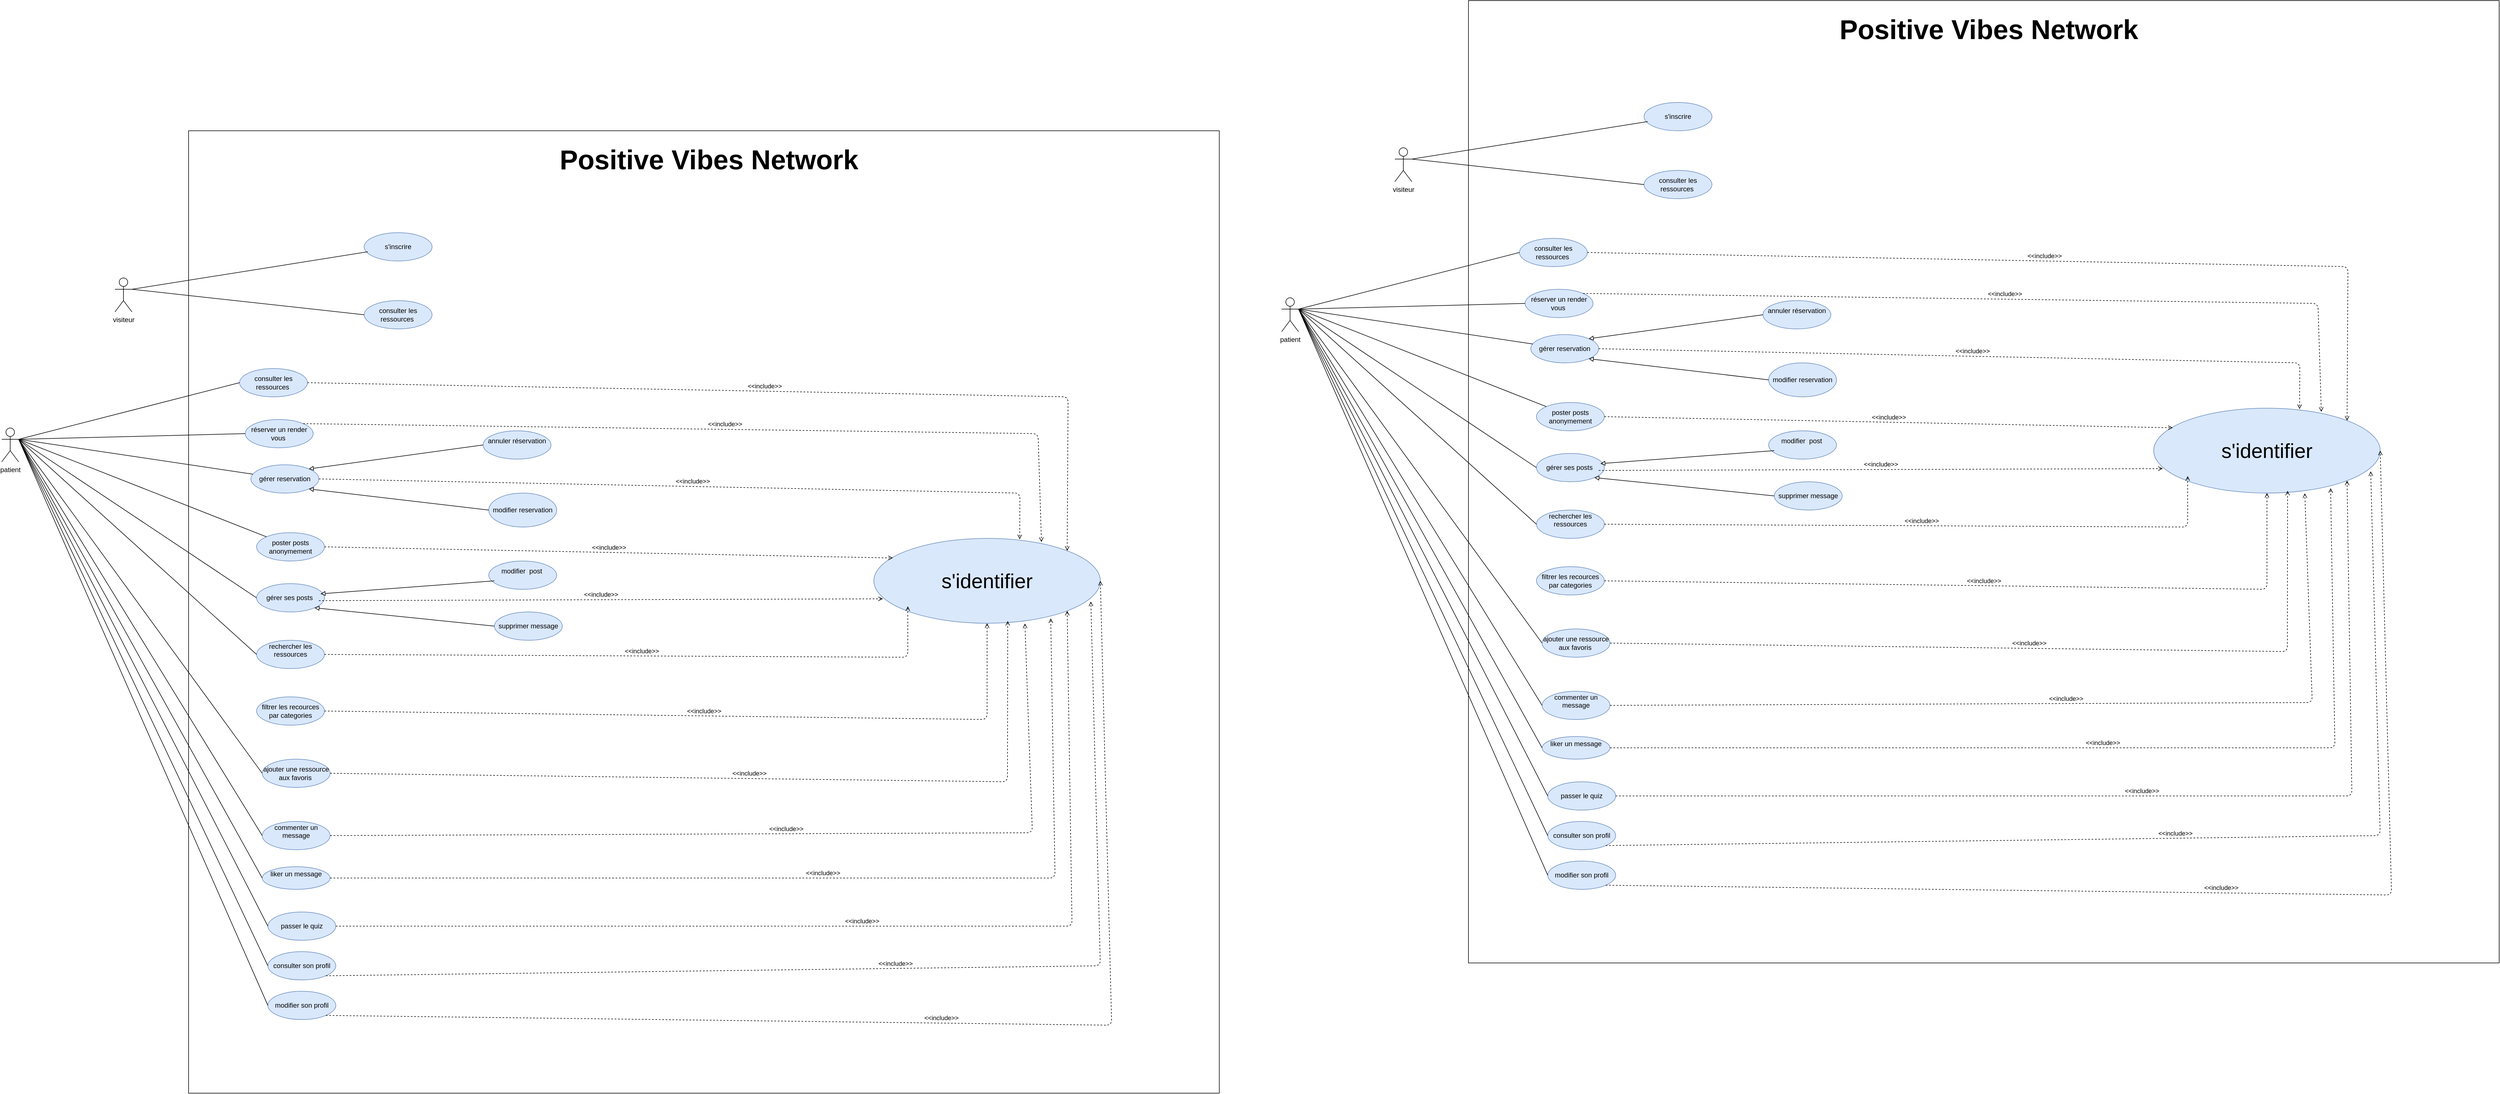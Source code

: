 <mxfile>
    <diagram id="8-FT5tK4hPHFzfYyENBN" name="Page-1">
        <mxGraphModel dx="5857" dy="3647" grid="1" gridSize="10" guides="1" tooltips="1" connect="1" arrows="1" fold="1" page="1" pageScale="1" pageWidth="850" pageHeight="1100" math="0" shadow="0">
            <root>
                <mxCell id="0"/>
                <mxCell id="1" parent="0"/>
                <mxCell id="2" value="" style="rounded=0;whiteSpace=wrap;html=1;" vertex="1" parent="1">
                    <mxGeometry x="200" y="80" width="1820" height="1700" as="geometry"/>
                </mxCell>
                <mxCell id="3" value="&lt;h1 style=&quot;scrollbar-color: light-dark(#e2e2e2, #4b4b4b)&lt;br/&gt;&#x9;&#x9;&#x9;&#x9;&#x9;light-dark(#fbfbfb, var(--dark-panel-color)); box-sizing: border-box; border: 0px solid; --tw-border-spacing-x: 0; --tw-border-spacing-y: 0; --tw-translate-x: 0; --tw-translate-y: 0; --tw-rotate: 0; --tw-skew-x: 0; --tw-skew-y: 0; --tw-scale-x: 1; --tw-scale-y: 1; --tw-pan-x: ; --tw-pan-y: ; --tw-pinch-zoom: ; --tw-scroll-snap-strictness: proximity; --tw-gradient-from-position: ; --tw-gradient-via-position: ; --tw-gradient-to-position: ; --tw-ordinal: ; --tw-slashed-zero: ; --tw-numeric-figure: ; --tw-numeric-spacing: ; --tw-numeric-fraction: ; --tw-ring-inset: ; --tw-ring-offset-width: 0px; --tw-ring-offset-color: light-dark(#fff, #000000); --tw-ring-color: light-dark(rgba(59,130,246,.5), #4c89ec); --tw-ring-offset-shadow: 0 0 #0000; --tw-ring-shadow: 0 0 #0000; --tw-shadow: 0 0 #0000; --tw-shadow-colored: 0 0 #0000; --tw-blur: ; --tw-brightness: ; --tw-contrast: ; --tw-grayscale: ; --tw-hue-rotate: ; --tw-invert: ; --tw-saturate: ; --tw-sepia: ; --tw-drop-shadow: ; --tw-backdrop-blur: ; --tw-backdrop-brightness: ; --tw-backdrop-contrast: ; --tw-backdrop-grayscale: ; --tw-backdrop-hue-rotate: ; --tw-backdrop-invert: ; --tw-backdrop-opacity: ; --tw-backdrop-saturate: ; --tw-backdrop-sepia: ; --tw-contain-size: ; --tw-contain-layout: ; --tw-contain-paint: ; --tw-contain-style: ; margin: 0px; font-family: &amp;quot;Nunito Sans&amp;quot;, sans-serif; line-height: 2rem; text-align: start; background-color: rgb(255, 255, 255);&quot; class=&quot;sc-6a4c5dd9-0 dXTcni&quot;&gt;&lt;font style=&quot;scrollbar-color: light-dark(#e2e2e2, #4b4b4b)&lt;br/&gt;&#x9;&#x9;&#x9;&#x9;&#x9;light-dark(#fbfbfb, var(--dark-panel-color)); font-size: 48px;&quot;&gt;Positive Vibes Network&lt;/font&gt;&lt;/h1&gt;" style="text;html=1;align=center;verticalAlign=middle;whiteSpace=wrap;rounded=0;" vertex="1" parent="1">
                    <mxGeometry x="800" y="120" width="637.5" height="30" as="geometry"/>
                </mxCell>
                <mxCell id="4" value="s&#39;inscrire" style="ellipse;whiteSpace=wrap;html=1;fillColor=#dae8fc;strokeColor=#6c8ebf;" vertex="1" parent="1">
                    <mxGeometry x="510" y="260" width="120" height="50" as="geometry"/>
                </mxCell>
                <mxCell id="5" value="visiteur&lt;div&gt;&lt;br&gt;&lt;/div&gt;" style="shape=umlActor;verticalLabelPosition=bottom;verticalAlign=top;html=1;" vertex="1" parent="1">
                    <mxGeometry x="70" y="340" width="30" height="60" as="geometry"/>
                </mxCell>
                <mxCell id="6" value="consulter les ressources&amp;nbsp;" style="ellipse;whiteSpace=wrap;html=1;fillColor=#dae8fc;strokeColor=#6c8ebf;" vertex="1" parent="1">
                    <mxGeometry x="510" y="380" width="120" height="50" as="geometry"/>
                </mxCell>
                <mxCell id="7" value="" style="endArrow=none;html=1;exitX=1;exitY=0.333;exitDx=0;exitDy=0;exitPerimeter=0;entryX=0.054;entryY=0.675;entryDx=0;entryDy=0;entryPerimeter=0;" edge="1" parent="1" source="5" target="4">
                    <mxGeometry width="50" height="50" relative="1" as="geometry">
                        <mxPoint x="760" y="600" as="sourcePoint"/>
                        <mxPoint x="810" y="550" as="targetPoint"/>
                    </mxGeometry>
                </mxCell>
                <mxCell id="8" value="" style="endArrow=none;html=1;entryX=0;entryY=0.5;entryDx=0;entryDy=0;" edge="1" parent="1" target="6">
                    <mxGeometry width="50" height="50" relative="1" as="geometry">
                        <mxPoint x="100" y="360" as="sourcePoint"/>
                        <mxPoint x="730" y="420" as="targetPoint"/>
                    </mxGeometry>
                </mxCell>
                <mxCell id="9" value="&lt;div&gt;patient&lt;/div&gt;" style="shape=umlActor;verticalLabelPosition=bottom;verticalAlign=top;html=1;outlineConnect=0;" vertex="1" parent="1">
                    <mxGeometry x="-130" y="605" width="30" height="60" as="geometry"/>
                </mxCell>
                <mxCell id="10" value="passer le quiz" style="ellipse;whiteSpace=wrap;html=1;fillColor=#dae8fc;strokeColor=#6c8ebf;" vertex="1" parent="1">
                    <mxGeometry x="340" y="1460" width="120" height="50" as="geometry"/>
                </mxCell>
                <mxCell id="11" value="consulter les ressources&amp;nbsp;" style="ellipse;whiteSpace=wrap;html=1;fillColor=#dae8fc;strokeColor=#6c8ebf;" vertex="1" parent="1">
                    <mxGeometry x="290" y="500" width="120" height="50" as="geometry"/>
                </mxCell>
                <mxCell id="12" value="commenter un message&lt;div&gt;&lt;br&gt;&lt;/div&gt;" style="ellipse;whiteSpace=wrap;html=1;fillColor=#dae8fc;strokeColor=#6c8ebf;" vertex="1" parent="1">
                    <mxGeometry x="330" y="1300" width="120" height="50" as="geometry"/>
                </mxCell>
                <mxCell id="13" value="liker un message&lt;div&gt;&lt;br&gt;&lt;/div&gt;" style="ellipse;whiteSpace=wrap;html=1;fillColor=#dae8fc;strokeColor=#6c8ebf;" vertex="1" parent="1">
                    <mxGeometry x="330" y="1380" width="120" height="40" as="geometry"/>
                </mxCell>
                <mxCell id="14" value="gérer reservation" style="ellipse;whiteSpace=wrap;html=1;fillColor=#dae8fc;strokeColor=#6c8ebf;" vertex="1" parent="1">
                    <mxGeometry x="310" y="670" width="120" height="50" as="geometry"/>
                </mxCell>
                <mxCell id="15" value="réserver un render vous&amp;nbsp;" style="ellipse;whiteSpace=wrap;html=1;fillColor=#dae8fc;strokeColor=#6c8ebf;" vertex="1" parent="1">
                    <mxGeometry x="300" y="590" width="120" height="50" as="geometry"/>
                </mxCell>
                <mxCell id="16" value="annuler réservation&lt;div&gt;&lt;br&gt;&lt;/div&gt;" style="ellipse;whiteSpace=wrap;html=1;fillColor=#dae8fc;strokeColor=#6c8ebf;" vertex="1" parent="1">
                    <mxGeometry x="720" y="610" width="120" height="50" as="geometry"/>
                </mxCell>
                <mxCell id="17" value="modifier reservation" style="ellipse;whiteSpace=wrap;html=1;fillColor=#dae8fc;strokeColor=#6c8ebf;" vertex="1" parent="1">
                    <mxGeometry x="730" y="720" width="120" height="60" as="geometry"/>
                </mxCell>
                <mxCell id="18" value="poster posts anonymement" style="ellipse;whiteSpace=wrap;html=1;fillColor=#dae8fc;strokeColor=#6c8ebf;" vertex="1" parent="1">
                    <mxGeometry x="320" y="790" width="120" height="50" as="geometry"/>
                </mxCell>
                <mxCell id="19" value="rechercher les ressources&lt;div&gt;&lt;span style=&quot;color: rgb(255, 255, 255); font-family: monospace; font-size: 0px; text-align: start; text-wrap: nowrap;&quot;&gt;%3CmxGraphModel%3E%3Croot%3E%3CmxCell%20id%3D%220%22%2F%3E%3CmxCell%20id%3D%221%22%20parent%3D%220%22%2F%3E%3CmxCell%20id%3D%222%22%20value%3D%22consuler%20les%20ressources%20%C3%A9ducatives%22%20style%3D%22ellipse%3BwhiteSpace%3Dwrap%3Bhtml%3D1%3BfillColor%3D%23dae8fc%3BstrokeColor%3D%236c8ebf%3B%22%20vertex%3D%221%22%20parent%3D%221%22%3E%3CmxGeometry%20x%3D%22120%22%20y%3D%221290%22%20width%3D%22120%22%20height%3D%2280%22%20as%3D%22geometry%22%2F%3E%3C%2FmxCell%3E%3C%2Froot%3E%3C%2FmxGraphModel%3E&lt;/span&gt;&lt;span style=&quot;color: rgb(255, 255, 255); font-family: monospace; font-size: 0px; text-align: start; text-wrap: nowrap; background-color: transparent;&quot;&gt;%3CmxGraphModel%3E%3Croot%3E%3CmxCell%20id%3D%220%22%2F%3E%3CmxCell%20id%3D%221%22%20parent%3D%220%22%2F%3E%3CmxCell%20id%3D%222%22%20value%3D%22consuler%20les%20ressources%20%C3%A9ducatives%22%20style%3D%22ellipse%3BwhiteSpace%3Dwrap%3Bhtml%3D1%3BfillColor%3D%23dae8fc%3BstrokeColor%3D%236c8ebf%3B%22%20vertex%3D%221%22%20parent%3D%221%22%3E%3CmxGeometry%20x%3D%22120%22%20y%3D%221290%22%20width%3D%22120%22%20height%3D%2280%22%20as%3D%22geometry%22%2F%3E%3C%2FmxCell%3E%3C%2Froot%3E%3C%2FmxGraphModel%3E&lt;/span&gt;&lt;br&gt;&lt;/div&gt;" style="ellipse;whiteSpace=wrap;html=1;fillColor=#dae8fc;strokeColor=#6c8ebf;" vertex="1" parent="1">
                    <mxGeometry x="320" y="980" width="120" height="50" as="geometry"/>
                </mxCell>
                <mxCell id="20" value="&lt;div&gt;ajouter une ressource aux favoris&amp;nbsp;&lt;/div&gt;" style="ellipse;whiteSpace=wrap;html=1;fillColor=#dae8fc;strokeColor=#6c8ebf;" vertex="1" parent="1">
                    <mxGeometry x="330" y="1190" width="120" height="50" as="geometry"/>
                </mxCell>
                <mxCell id="21" value="" style="endArrow=none;html=1;exitX=1;exitY=0.333;exitDx=0;exitDy=0;exitPerimeter=0;entryX=0;entryY=0.5;entryDx=0;entryDy=0;" edge="1" parent="1" source="9">
                    <mxGeometry width="50" height="50" relative="1" as="geometry">
                        <mxPoint x="160" y="780" as="sourcePoint"/>
                        <mxPoint x="300" y="615" as="targetPoint"/>
                    </mxGeometry>
                </mxCell>
                <mxCell id="22" value="" style="endArrow=none;html=1;exitX=1;exitY=0.333;exitDx=0;exitDy=0;exitPerimeter=0;" edge="1" parent="1" source="9" target="14">
                    <mxGeometry width="50" height="50" relative="1" as="geometry">
                        <mxPoint x="-100" y="630" as="sourcePoint"/>
                        <mxPoint x="190" y="710" as="targetPoint"/>
                    </mxGeometry>
                </mxCell>
                <mxCell id="23" value="" style="endArrow=none;html=1;entryX=0;entryY=0;entryDx=0;entryDy=0;exitX=1;exitY=0.333;exitDx=0;exitDy=0;exitPerimeter=0;" edge="1" parent="1" source="9" target="18">
                    <mxGeometry width="50" height="50" relative="1" as="geometry">
                        <mxPoint x="-90" y="630" as="sourcePoint"/>
                        <mxPoint x="190" y="810" as="targetPoint"/>
                    </mxGeometry>
                </mxCell>
                <mxCell id="24" value="" style="endArrow=none;html=1;entryX=0;entryY=0.5;entryDx=0;entryDy=0;exitX=1;exitY=0.333;exitDx=0;exitDy=0;exitPerimeter=0;" edge="1" parent="1" source="9" target="19">
                    <mxGeometry width="50" height="50" relative="1" as="geometry">
                        <mxPoint x="-90" y="630" as="sourcePoint"/>
                        <mxPoint x="160" y="920" as="targetPoint"/>
                    </mxGeometry>
                </mxCell>
                <mxCell id="25" value="" style="endArrow=none;html=1;entryX=0;entryY=0.5;entryDx=0;entryDy=0;exitX=1;exitY=0.333;exitDx=0;exitDy=0;exitPerimeter=0;" edge="1" parent="1" source="9" target="20">
                    <mxGeometry width="50" height="50" relative="1" as="geometry">
                        <mxPoint x="-90" y="630" as="sourcePoint"/>
                        <mxPoint x="150" y="1180" as="targetPoint"/>
                    </mxGeometry>
                </mxCell>
                <mxCell id="26" value="" style="endArrow=none;html=1;entryX=0;entryY=0.5;entryDx=0;entryDy=0;exitX=1;exitY=0.333;exitDx=0;exitDy=0;exitPerimeter=0;" edge="1" parent="1" source="9" target="11">
                    <mxGeometry width="50" height="50" relative="1" as="geometry">
                        <mxPoint x="40" y="630" as="sourcePoint"/>
                        <mxPoint x="80" y="880" as="targetPoint"/>
                    </mxGeometry>
                </mxCell>
                <mxCell id="27" value="" style="endArrow=none;html=1;entryX=0;entryY=0.5;entryDx=0;entryDy=0;exitX=1;exitY=0.333;exitDx=0;exitDy=0;exitPerimeter=0;" edge="1" parent="1" source="9" target="12">
                    <mxGeometry width="50" height="50" relative="1" as="geometry">
                        <mxPoint x="-90" y="620" as="sourcePoint"/>
                        <mxPoint x="710" y="1080" as="targetPoint"/>
                    </mxGeometry>
                </mxCell>
                <mxCell id="28" value="" style="endArrow=none;html=1;entryX=0;entryY=0.5;entryDx=0;entryDy=0;exitX=1;exitY=0.333;exitDx=0;exitDy=0;exitPerimeter=0;" edge="1" parent="1" source="9" target="13">
                    <mxGeometry width="50" height="50" relative="1" as="geometry">
                        <mxPoint x="-90" y="620" as="sourcePoint"/>
                        <mxPoint x="710" y="1400" as="targetPoint"/>
                    </mxGeometry>
                </mxCell>
                <mxCell id="29" value="" style="endArrow=none;html=1;entryX=0;entryY=0.5;entryDx=0;entryDy=0;exitX=1;exitY=0;exitDx=0;exitDy=0;startArrow=block;startFill=0;" edge="1" parent="1" source="14" target="16">
                    <mxGeometry width="50" height="50" relative="1" as="geometry">
                        <mxPoint x="520" y="760" as="sourcePoint"/>
                        <mxPoint x="570" y="710" as="targetPoint"/>
                    </mxGeometry>
                </mxCell>
                <mxCell id="30" value="" style="endArrow=none;html=1;entryX=0;entryY=0.5;entryDx=0;entryDy=0;exitX=1;exitY=1;exitDx=0;exitDy=0;startArrow=block;startFill=0;" edge="1" parent="1" source="14" target="17">
                    <mxGeometry width="50" height="50" relative="1" as="geometry">
                        <mxPoint x="520" y="760" as="sourcePoint"/>
                        <mxPoint x="570" y="710" as="targetPoint"/>
                    </mxGeometry>
                </mxCell>
                <mxCell id="31" value="&lt;div&gt;filtrer les recources par categories&lt;/div&gt;" style="ellipse;whiteSpace=wrap;html=1;fillColor=#dae8fc;strokeColor=#6c8ebf;" vertex="1" parent="1">
                    <mxGeometry x="320" y="1080" width="120" height="50" as="geometry"/>
                </mxCell>
                <mxCell id="32" value="" style="endArrow=none;html=1;entryX=0;entryY=0.5;entryDx=0;entryDy=0;exitX=1;exitY=0.333;exitDx=0;exitDy=0;exitPerimeter=0;" edge="1" parent="1" source="9" target="10">
                    <mxGeometry width="50" height="50" relative="1" as="geometry">
                        <mxPoint x="-90" y="630" as="sourcePoint"/>
                        <mxPoint x="340" y="1410" as="targetPoint"/>
                    </mxGeometry>
                </mxCell>
                <mxCell id="33" value="gérer ses posts&amp;nbsp;" style="ellipse;whiteSpace=wrap;html=1;fillColor=#dae8fc;strokeColor=#6c8ebf;" vertex="1" parent="1">
                    <mxGeometry x="320" y="880" width="120" height="50" as="geometry"/>
                </mxCell>
                <mxCell id="34" value="" style="endArrow=none;html=1;entryX=0;entryY=0.5;entryDx=0;entryDy=0;exitX=1;exitY=0.333;exitDx=0;exitDy=0;exitPerimeter=0;" edge="1" parent="1" source="9" target="33">
                    <mxGeometry width="50" height="50" relative="1" as="geometry">
                        <mxPoint x="-100" y="620" as="sourcePoint"/>
                        <mxPoint x="580" y="880" as="targetPoint"/>
                    </mxGeometry>
                </mxCell>
                <mxCell id="35" value="modifier&amp;nbsp; post&amp;nbsp;&lt;br&gt;&lt;div&gt;&lt;br&gt;&lt;/div&gt;" style="ellipse;whiteSpace=wrap;html=1;fillColor=#dae8fc;strokeColor=#6c8ebf;" vertex="1" parent="1">
                    <mxGeometry x="730" y="840" width="120" height="50" as="geometry"/>
                </mxCell>
                <mxCell id="36" value="&lt;div&gt;supprimer message&lt;/div&gt;" style="ellipse;whiteSpace=wrap;html=1;fillColor=#dae8fc;strokeColor=#6c8ebf;" vertex="1" parent="1">
                    <mxGeometry x="740" y="930" width="120" height="50" as="geometry"/>
                </mxCell>
                <mxCell id="37" value="" style="endArrow=none;html=1;entryX=0;entryY=0.5;entryDx=0;entryDy=0;exitX=1;exitY=1;exitDx=0;exitDy=0;startArrow=block;startFill=0;" edge="1" parent="1" source="33" target="36">
                    <mxGeometry width="50" height="50" relative="1" as="geometry">
                        <mxPoint x="433" y="698" as="sourcePoint"/>
                        <mxPoint x="740" y="655" as="targetPoint"/>
                    </mxGeometry>
                </mxCell>
                <mxCell id="38" value="consulter son profil" style="ellipse;whiteSpace=wrap;html=1;fillColor=#dae8fc;strokeColor=#6c8ebf;" vertex="1" parent="1">
                    <mxGeometry x="340" y="1530" width="120" height="50" as="geometry"/>
                </mxCell>
                <mxCell id="39" value="modifier son profil" style="ellipse;whiteSpace=wrap;html=1;fillColor=#dae8fc;strokeColor=#6c8ebf;" vertex="1" parent="1">
                    <mxGeometry x="340" y="1600" width="120" height="50" as="geometry"/>
                </mxCell>
                <mxCell id="40" value="" style="endArrow=none;html=1;entryX=0;entryY=0.5;entryDx=0;entryDy=0;exitX=1;exitY=0.333;exitDx=0;exitDy=0;exitPerimeter=0;" edge="1" parent="1" source="9" target="38">
                    <mxGeometry width="50" height="50" relative="1" as="geometry">
                        <mxPoint x="-100" y="620" as="sourcePoint"/>
                        <mxPoint x="50" y="690" as="targetPoint"/>
                    </mxGeometry>
                </mxCell>
                <mxCell id="41" value="" style="endArrow=none;html=1;entryX=0;entryY=0.5;entryDx=0;entryDy=0;exitX=1;exitY=0.333;exitDx=0;exitDy=0;exitPerimeter=0;" edge="1" parent="1" source="9" target="39">
                    <mxGeometry width="50" height="50" relative="1" as="geometry">
                        <mxPoint x="-90" y="620" as="sourcePoint"/>
                        <mxPoint x="400" y="1520" as="targetPoint"/>
                    </mxGeometry>
                </mxCell>
                <mxCell id="42" value="" style="endArrow=none;html=1;entryX=0;entryY=0.5;entryDx=0;entryDy=0;exitX=1;exitY=0;exitDx=0;exitDy=0;startArrow=block;startFill=0;" edge="1" parent="1">
                    <mxGeometry width="50" height="50" relative="1" as="geometry">
                        <mxPoint x="433" y="898" as="sourcePoint"/>
                        <mxPoint x="740" y="875" as="targetPoint"/>
                    </mxGeometry>
                </mxCell>
                <mxCell id="43" value="&lt;font style=&quot;font-size: 36px;&quot;&gt;s&#39;identifier&lt;/font&gt;" style="ellipse;whiteSpace=wrap;html=1;fillColor=#dae8fc;strokeColor=#6c8ebf;" vertex="1" parent="1">
                    <mxGeometry x="1410" y="800" width="400" height="150" as="geometry"/>
                </mxCell>
                <mxCell id="44" value="&amp;lt;&amp;lt;include&amp;gt;&amp;gt;" style="html=1;verticalAlign=bottom;labelBackgroundColor=none;endArrow=open;endFill=0;dashed=1;exitX=1;exitY=0.5;exitDx=0;exitDy=0;entryX=1;entryY=0;entryDx=0;entryDy=0;" edge="1" parent="1" source="11" target="43">
                    <mxGeometry width="160" relative="1" as="geometry">
                        <mxPoint x="880" y="940" as="sourcePoint"/>
                        <mxPoint x="1040" y="940" as="targetPoint"/>
                        <Array as="points">
                            <mxPoint x="1753" y="550"/>
                        </Array>
                    </mxGeometry>
                </mxCell>
                <mxCell id="45" value="&amp;lt;&amp;lt;include&amp;gt;&amp;gt;" style="html=1;verticalAlign=bottom;labelBackgroundColor=none;endArrow=open;endFill=0;dashed=1;exitX=1;exitY=0;exitDx=0;exitDy=0;entryX=0.74;entryY=0.043;entryDx=0;entryDy=0;entryPerimeter=0;" edge="1" parent="1" source="15" target="43">
                    <mxGeometry width="160" relative="1" as="geometry">
                        <mxPoint x="840" y="870" as="sourcePoint"/>
                        <mxPoint x="1000" y="870" as="targetPoint"/>
                        <Array as="points">
                            <mxPoint x="1700" y="615"/>
                        </Array>
                    </mxGeometry>
                </mxCell>
                <mxCell id="46" value="&amp;lt;&amp;lt;include&amp;gt;&amp;gt;" style="html=1;verticalAlign=bottom;labelBackgroundColor=none;endArrow=open;endFill=0;dashed=1;exitX=1;exitY=0.5;exitDx=0;exitDy=0;entryX=0.644;entryY=0.011;entryDx=0;entryDy=0;entryPerimeter=0;" edge="1" parent="1" source="14" target="43">
                    <mxGeometry width="160" relative="1" as="geometry">
                        <mxPoint x="700" y="800" as="sourcePoint"/>
                        <mxPoint x="860" y="800" as="targetPoint"/>
                        <Array as="points">
                            <mxPoint x="1668" y="720"/>
                        </Array>
                    </mxGeometry>
                </mxCell>
                <mxCell id="47" value="&amp;lt;&amp;lt;include&amp;gt;&amp;gt;" style="html=1;verticalAlign=bottom;labelBackgroundColor=none;endArrow=open;endFill=0;dashed=1;exitX=1;exitY=0.5;exitDx=0;exitDy=0;entryX=0.084;entryY=0.231;entryDx=0;entryDy=0;entryPerimeter=0;" edge="1" parent="1" source="18" target="43">
                    <mxGeometry width="160" relative="1" as="geometry">
                        <mxPoint x="610" y="910" as="sourcePoint"/>
                        <mxPoint x="770" y="910" as="targetPoint"/>
                    </mxGeometry>
                </mxCell>
                <mxCell id="48" value="&amp;lt;&amp;lt;include&amp;gt;&amp;gt;" style="html=1;verticalAlign=bottom;labelBackgroundColor=none;endArrow=open;endFill=0;dashed=1;entryX=0.04;entryY=0.712;entryDx=0;entryDy=0;entryPerimeter=0;" edge="1" parent="1" target="43">
                    <mxGeometry width="160" relative="1" as="geometry">
                        <mxPoint x="430" y="910" as="sourcePoint"/>
                        <mxPoint x="1140" y="890" as="targetPoint"/>
                    </mxGeometry>
                </mxCell>
                <mxCell id="49" value="&amp;lt;&amp;lt;include&amp;gt;&amp;gt;" style="html=1;verticalAlign=bottom;labelBackgroundColor=none;endArrow=open;endFill=0;dashed=1;exitX=1;exitY=0.5;exitDx=0;exitDy=0;" edge="1" parent="1" source="19">
                    <mxGeometry width="160" relative="1" as="geometry">
                        <mxPoint x="540" y="1220" as="sourcePoint"/>
                        <mxPoint x="1470" y="920" as="targetPoint"/>
                        <Array as="points">
                            <mxPoint x="1470" y="1010"/>
                        </Array>
                    </mxGeometry>
                </mxCell>
                <mxCell id="50" value="&amp;lt;&amp;lt;include&amp;gt;&amp;gt;" style="html=1;verticalAlign=bottom;labelBackgroundColor=none;endArrow=open;endFill=0;dashed=1;exitX=1;exitY=0.5;exitDx=0;exitDy=0;entryX=0.5;entryY=1;entryDx=0;entryDy=0;" edge="1" parent="1" source="31" target="43">
                    <mxGeometry width="160" relative="1" as="geometry">
                        <mxPoint x="980" y="1060" as="sourcePoint"/>
                        <mxPoint x="1140" y="1060" as="targetPoint"/>
                        <Array as="points">
                            <mxPoint x="1610" y="1120"/>
                        </Array>
                    </mxGeometry>
                </mxCell>
                <mxCell id="51" value="&amp;lt;&amp;lt;include&amp;gt;&amp;gt;" style="html=1;verticalAlign=bottom;labelBackgroundColor=none;endArrow=open;endFill=0;dashed=1;exitX=1;exitY=0.5;exitDx=0;exitDy=0;entryX=0.591;entryY=0.973;entryDx=0;entryDy=0;entryPerimeter=0;" edge="1" parent="1" source="20" target="43">
                    <mxGeometry width="160" relative="1" as="geometry">
                        <mxPoint x="780" y="1190" as="sourcePoint"/>
                        <mxPoint x="940" y="1190" as="targetPoint"/>
                        <Array as="points">
                            <mxPoint x="1646" y="1230"/>
                        </Array>
                    </mxGeometry>
                </mxCell>
                <mxCell id="52" value="&amp;lt;&amp;lt;include&amp;gt;&amp;gt;" style="html=1;verticalAlign=bottom;labelBackgroundColor=none;endArrow=open;endFill=0;dashed=1;exitX=1;exitY=0.5;exitDx=0;exitDy=0;entryX=0.667;entryY=1.003;entryDx=0;entryDy=0;entryPerimeter=0;" edge="1" parent="1" source="12" target="43">
                    <mxGeometry width="160" relative="1" as="geometry">
                        <mxPoint x="710" y="1180" as="sourcePoint"/>
                        <mxPoint x="1720" y="940" as="targetPoint"/>
                        <Array as="points">
                            <mxPoint x="1690" y="1320"/>
                        </Array>
                    </mxGeometry>
                </mxCell>
                <mxCell id="53" value="&amp;lt;&amp;lt;include&amp;gt;&amp;gt;" style="html=1;verticalAlign=bottom;labelBackgroundColor=none;endArrow=open;endFill=0;dashed=1;exitX=1;exitY=0.5;exitDx=0;exitDy=0;entryX=0.781;entryY=0.942;entryDx=0;entryDy=0;entryPerimeter=0;" edge="1" parent="1" source="13" target="43">
                    <mxGeometry width="160" relative="1" as="geometry">
                        <mxPoint x="1070" y="1370" as="sourcePoint"/>
                        <mxPoint x="1230" y="1370" as="targetPoint"/>
                        <Array as="points">
                            <mxPoint x="1730" y="1400"/>
                        </Array>
                    </mxGeometry>
                </mxCell>
                <mxCell id="54" value="&amp;lt;&amp;lt;include&amp;gt;&amp;gt;" style="html=1;verticalAlign=bottom;labelBackgroundColor=none;endArrow=open;endFill=0;dashed=1;exitX=1;exitY=0.5;exitDx=0;exitDy=0;entryX=1;entryY=1;entryDx=0;entryDy=0;" edge="1" parent="1" source="10" target="43">
                    <mxGeometry width="160" relative="1" as="geometry">
                        <mxPoint x="1070" y="1370" as="sourcePoint"/>
                        <mxPoint x="1230" y="1370" as="targetPoint"/>
                        <Array as="points">
                            <mxPoint x="1760" y="1485"/>
                        </Array>
                    </mxGeometry>
                </mxCell>
                <mxCell id="55" value="&amp;lt;&amp;lt;include&amp;gt;&amp;gt;" style="html=1;verticalAlign=bottom;labelBackgroundColor=none;endArrow=open;endFill=0;dashed=1;exitX=1;exitY=1;exitDx=0;exitDy=0;entryX=0.958;entryY=0.744;entryDx=0;entryDy=0;entryPerimeter=0;" edge="1" parent="1" source="38" target="43">
                    <mxGeometry width="160" relative="1" as="geometry">
                        <mxPoint x="1070" y="1370" as="sourcePoint"/>
                        <mxPoint x="1230" y="1370" as="targetPoint"/>
                        <Array as="points">
                            <mxPoint x="1810" y="1555"/>
                        </Array>
                    </mxGeometry>
                </mxCell>
                <mxCell id="56" value="&amp;lt;&amp;lt;include&amp;gt;&amp;gt;" style="html=1;verticalAlign=bottom;labelBackgroundColor=none;endArrow=open;endFill=0;dashed=1;exitX=1;exitY=1;exitDx=0;exitDy=0;entryX=1;entryY=0.5;entryDx=0;entryDy=0;" edge="1" parent="1" source="39" target="43">
                    <mxGeometry width="160" relative="1" as="geometry">
                        <mxPoint x="1070" y="1370" as="sourcePoint"/>
                        <mxPoint x="1820" y="850" as="targetPoint"/>
                        <Array as="points">
                            <mxPoint x="1830" y="1660"/>
                        </Array>
                    </mxGeometry>
                </mxCell>
                <mxCell id="57" value="" style="rounded=0;whiteSpace=wrap;html=1;" vertex="1" parent="1">
                    <mxGeometry x="-2060" y="310" width="1820" height="1700" as="geometry"/>
                </mxCell>
                <mxCell id="58" value="&lt;h1 style=&quot;scrollbar-color: light-dark(#e2e2e2, #4b4b4b)&lt;br/&gt;&#x9;&#x9;&#x9;&#x9;&#x9;light-dark(#fbfbfb, var(--dark-panel-color)); box-sizing: border-box; border: 0px solid; --tw-border-spacing-x: 0; --tw-border-spacing-y: 0; --tw-translate-x: 0; --tw-translate-y: 0; --tw-rotate: 0; --tw-skew-x: 0; --tw-skew-y: 0; --tw-scale-x: 1; --tw-scale-y: 1; --tw-pan-x: ; --tw-pan-y: ; --tw-pinch-zoom: ; --tw-scroll-snap-strictness: proximity; --tw-gradient-from-position: ; --tw-gradient-via-position: ; --tw-gradient-to-position: ; --tw-ordinal: ; --tw-slashed-zero: ; --tw-numeric-figure: ; --tw-numeric-spacing: ; --tw-numeric-fraction: ; --tw-ring-inset: ; --tw-ring-offset-width: 0px; --tw-ring-offset-color: light-dark(#fff, #000000); --tw-ring-color: light-dark(rgba(59,130,246,.5), #4c89ec); --tw-ring-offset-shadow: 0 0 #0000; --tw-ring-shadow: 0 0 #0000; --tw-shadow: 0 0 #0000; --tw-shadow-colored: 0 0 #0000; --tw-blur: ; --tw-brightness: ; --tw-contrast: ; --tw-grayscale: ; --tw-hue-rotate: ; --tw-invert: ; --tw-saturate: ; --tw-sepia: ; --tw-drop-shadow: ; --tw-backdrop-blur: ; --tw-backdrop-brightness: ; --tw-backdrop-contrast: ; --tw-backdrop-grayscale: ; --tw-backdrop-hue-rotate: ; --tw-backdrop-invert: ; --tw-backdrop-opacity: ; --tw-backdrop-saturate: ; --tw-backdrop-sepia: ; --tw-contain-size: ; --tw-contain-layout: ; --tw-contain-paint: ; --tw-contain-style: ; margin: 0px; font-family: &amp;quot;Nunito Sans&amp;quot;, sans-serif; line-height: 2rem; text-align: start; background-color: rgb(255, 255, 255);&quot; class=&quot;sc-6a4c5dd9-0 dXTcni&quot;&gt;&lt;font style=&quot;scrollbar-color: light-dark(#e2e2e2, #4b4b4b)&lt;br/&gt;&#x9;&#x9;&#x9;&#x9;&#x9;light-dark(#fbfbfb, var(--dark-panel-color)); font-size: 48px;&quot;&gt;Positive Vibes Network&lt;/font&gt;&lt;/h1&gt;" style="text;html=1;align=center;verticalAlign=middle;whiteSpace=wrap;rounded=0;" vertex="1" parent="1">
                    <mxGeometry x="-1460" y="350" width="637.5" height="30" as="geometry"/>
                </mxCell>
                <mxCell id="59" value="s&#39;inscrire" style="ellipse;whiteSpace=wrap;html=1;fillColor=#dae8fc;strokeColor=#6c8ebf;" vertex="1" parent="1">
                    <mxGeometry x="-1750" y="490" width="120" height="50" as="geometry"/>
                </mxCell>
                <mxCell id="60" value="visiteur&lt;div&gt;&lt;br&gt;&lt;/div&gt;" style="shape=umlActor;verticalLabelPosition=bottom;verticalAlign=top;html=1;" vertex="1" parent="1">
                    <mxGeometry x="-2190" y="570" width="30" height="60" as="geometry"/>
                </mxCell>
                <mxCell id="61" value="consulter les ressources&amp;nbsp;" style="ellipse;whiteSpace=wrap;html=1;fillColor=#dae8fc;strokeColor=#6c8ebf;" vertex="1" parent="1">
                    <mxGeometry x="-1750" y="610" width="120" height="50" as="geometry"/>
                </mxCell>
                <mxCell id="62" value="" style="endArrow=none;html=1;exitX=1;exitY=0.333;exitDx=0;exitDy=0;exitPerimeter=0;entryX=0.054;entryY=0.675;entryDx=0;entryDy=0;entryPerimeter=0;" edge="1" parent="1" source="60" target="59">
                    <mxGeometry width="50" height="50" relative="1" as="geometry">
                        <mxPoint x="-1500" y="830" as="sourcePoint"/>
                        <mxPoint x="-1450" y="780" as="targetPoint"/>
                    </mxGeometry>
                </mxCell>
                <mxCell id="63" value="" style="endArrow=none;html=1;entryX=0;entryY=0.5;entryDx=0;entryDy=0;" edge="1" parent="1" target="61">
                    <mxGeometry width="50" height="50" relative="1" as="geometry">
                        <mxPoint x="-2160" y="590" as="sourcePoint"/>
                        <mxPoint x="-1530" y="650" as="targetPoint"/>
                    </mxGeometry>
                </mxCell>
                <mxCell id="64" value="&lt;div&gt;patient&lt;/div&gt;" style="shape=umlActor;verticalLabelPosition=bottom;verticalAlign=top;html=1;outlineConnect=0;" vertex="1" parent="1">
                    <mxGeometry x="-2390" y="835" width="30" height="60" as="geometry"/>
                </mxCell>
                <mxCell id="65" value="passer le quiz" style="ellipse;whiteSpace=wrap;html=1;fillColor=#dae8fc;strokeColor=#6c8ebf;" vertex="1" parent="1">
                    <mxGeometry x="-1920" y="1690" width="120" height="50" as="geometry"/>
                </mxCell>
                <mxCell id="66" value="consulter les ressources&amp;nbsp;" style="ellipse;whiteSpace=wrap;html=1;fillColor=#dae8fc;strokeColor=#6c8ebf;" vertex="1" parent="1">
                    <mxGeometry x="-1970" y="730" width="120" height="50" as="geometry"/>
                </mxCell>
                <mxCell id="67" value="commenter un message&lt;div&gt;&lt;br&gt;&lt;/div&gt;" style="ellipse;whiteSpace=wrap;html=1;fillColor=#dae8fc;strokeColor=#6c8ebf;" vertex="1" parent="1">
                    <mxGeometry x="-1930" y="1530" width="120" height="50" as="geometry"/>
                </mxCell>
                <mxCell id="68" value="liker un message&lt;div&gt;&lt;br&gt;&lt;/div&gt;" style="ellipse;whiteSpace=wrap;html=1;fillColor=#dae8fc;strokeColor=#6c8ebf;" vertex="1" parent="1">
                    <mxGeometry x="-1930" y="1610" width="120" height="40" as="geometry"/>
                </mxCell>
                <mxCell id="69" value="gérer reservation" style="ellipse;whiteSpace=wrap;html=1;fillColor=#dae8fc;strokeColor=#6c8ebf;" vertex="1" parent="1">
                    <mxGeometry x="-1950" y="900" width="120" height="50" as="geometry"/>
                </mxCell>
                <mxCell id="70" value="réserver un render vous&amp;nbsp;" style="ellipse;whiteSpace=wrap;html=1;fillColor=#dae8fc;strokeColor=#6c8ebf;" vertex="1" parent="1">
                    <mxGeometry x="-1960" y="820" width="120" height="50" as="geometry"/>
                </mxCell>
                <mxCell id="71" value="annuler réservation&lt;div&gt;&lt;br&gt;&lt;/div&gt;" style="ellipse;whiteSpace=wrap;html=1;fillColor=#dae8fc;strokeColor=#6c8ebf;" vertex="1" parent="1">
                    <mxGeometry x="-1540" y="840" width="120" height="50" as="geometry"/>
                </mxCell>
                <mxCell id="72" value="modifier reservation" style="ellipse;whiteSpace=wrap;html=1;fillColor=#dae8fc;strokeColor=#6c8ebf;" vertex="1" parent="1">
                    <mxGeometry x="-1530" y="950" width="120" height="60" as="geometry"/>
                </mxCell>
                <mxCell id="73" value="poster posts anonymement" style="ellipse;whiteSpace=wrap;html=1;fillColor=#dae8fc;strokeColor=#6c8ebf;" vertex="1" parent="1">
                    <mxGeometry x="-1940" y="1020" width="120" height="50" as="geometry"/>
                </mxCell>
                <mxCell id="74" value="rechercher les ressources&lt;div&gt;&lt;span style=&quot;color: rgb(255, 255, 255); font-family: monospace; font-size: 0px; text-align: start; text-wrap: nowrap;&quot;&gt;%3CmxGraphModel%3E%3Croot%3E%3CmxCell%20id%3D%220%22%2F%3E%3CmxCell%20id%3D%221%22%20parent%3D%220%22%2F%3E%3CmxCell%20id%3D%222%22%20value%3D%22consuler%20les%20ressources%20%C3%A9ducatives%22%20style%3D%22ellipse%3BwhiteSpace%3Dwrap%3Bhtml%3D1%3BfillColor%3D%23dae8fc%3BstrokeColor%3D%236c8ebf%3B%22%20vertex%3D%221%22%20parent%3D%221%22%3E%3CmxGeometry%20x%3D%22120%22%20y%3D%221290%22%20width%3D%22120%22%20height%3D%2280%22%20as%3D%22geometry%22%2F%3E%3C%2FmxCell%3E%3C%2Froot%3E%3C%2FmxGraphModel%3E&lt;/span&gt;&lt;span style=&quot;color: rgb(255, 255, 255); font-family: monospace; font-size: 0px; text-align: start; text-wrap: nowrap; background-color: transparent;&quot;&gt;%3CmxGraphModel%3E%3Croot%3E%3CmxCell%20id%3D%220%22%2F%3E%3CmxCell%20id%3D%221%22%20parent%3D%220%22%2F%3E%3CmxCell%20id%3D%222%22%20value%3D%22consuler%20les%20ressources%20%C3%A9ducatives%22%20style%3D%22ellipse%3BwhiteSpace%3Dwrap%3Bhtml%3D1%3BfillColor%3D%23dae8fc%3BstrokeColor%3D%236c8ebf%3B%22%20vertex%3D%221%22%20parent%3D%221%22%3E%3CmxGeometry%20x%3D%22120%22%20y%3D%221290%22%20width%3D%22120%22%20height%3D%2280%22%20as%3D%22geometry%22%2F%3E%3C%2FmxCell%3E%3C%2Froot%3E%3C%2FmxGraphModel%3E&lt;/span&gt;&lt;br&gt;&lt;/div&gt;" style="ellipse;whiteSpace=wrap;html=1;fillColor=#dae8fc;strokeColor=#6c8ebf;" vertex="1" parent="1">
                    <mxGeometry x="-1940" y="1210" width="120" height="50" as="geometry"/>
                </mxCell>
                <mxCell id="75" value="&lt;div&gt;ajouter une ressource aux favoris&amp;nbsp;&lt;/div&gt;" style="ellipse;whiteSpace=wrap;html=1;fillColor=#dae8fc;strokeColor=#6c8ebf;" vertex="1" parent="1">
                    <mxGeometry x="-1930" y="1420" width="120" height="50" as="geometry"/>
                </mxCell>
                <mxCell id="76" value="" style="endArrow=none;html=1;exitX=1;exitY=0.333;exitDx=0;exitDy=0;exitPerimeter=0;entryX=0;entryY=0.5;entryDx=0;entryDy=0;" edge="1" parent="1" source="64">
                    <mxGeometry width="50" height="50" relative="1" as="geometry">
                        <mxPoint x="-2100" y="1010" as="sourcePoint"/>
                        <mxPoint x="-1960" y="845" as="targetPoint"/>
                    </mxGeometry>
                </mxCell>
                <mxCell id="77" value="" style="endArrow=none;html=1;exitX=1;exitY=0.333;exitDx=0;exitDy=0;exitPerimeter=0;" edge="1" parent="1" source="64" target="69">
                    <mxGeometry width="50" height="50" relative="1" as="geometry">
                        <mxPoint x="-2360" y="860" as="sourcePoint"/>
                        <mxPoint x="-2070" y="940" as="targetPoint"/>
                    </mxGeometry>
                </mxCell>
                <mxCell id="78" value="" style="endArrow=none;html=1;entryX=0;entryY=0;entryDx=0;entryDy=0;exitX=1;exitY=0.333;exitDx=0;exitDy=0;exitPerimeter=0;" edge="1" parent="1" source="64" target="73">
                    <mxGeometry width="50" height="50" relative="1" as="geometry">
                        <mxPoint x="-2350" y="860" as="sourcePoint"/>
                        <mxPoint x="-2070" y="1040" as="targetPoint"/>
                    </mxGeometry>
                </mxCell>
                <mxCell id="79" value="" style="endArrow=none;html=1;entryX=0;entryY=0.5;entryDx=0;entryDy=0;exitX=1;exitY=0.333;exitDx=0;exitDy=0;exitPerimeter=0;" edge="1" parent="1" source="64" target="74">
                    <mxGeometry width="50" height="50" relative="1" as="geometry">
                        <mxPoint x="-2350" y="860" as="sourcePoint"/>
                        <mxPoint x="-2100" y="1150" as="targetPoint"/>
                    </mxGeometry>
                </mxCell>
                <mxCell id="80" value="" style="endArrow=none;html=1;entryX=0;entryY=0.5;entryDx=0;entryDy=0;exitX=1;exitY=0.333;exitDx=0;exitDy=0;exitPerimeter=0;" edge="1" parent="1" source="64" target="75">
                    <mxGeometry width="50" height="50" relative="1" as="geometry">
                        <mxPoint x="-2350" y="860" as="sourcePoint"/>
                        <mxPoint x="-2110" y="1410" as="targetPoint"/>
                    </mxGeometry>
                </mxCell>
                <mxCell id="81" value="" style="endArrow=none;html=1;entryX=0;entryY=0.5;entryDx=0;entryDy=0;exitX=1;exitY=0.333;exitDx=0;exitDy=0;exitPerimeter=0;" edge="1" parent="1" source="64" target="66">
                    <mxGeometry width="50" height="50" relative="1" as="geometry">
                        <mxPoint x="-2220" y="860" as="sourcePoint"/>
                        <mxPoint x="-2180" y="1110" as="targetPoint"/>
                    </mxGeometry>
                </mxCell>
                <mxCell id="82" value="" style="endArrow=none;html=1;entryX=0;entryY=0.5;entryDx=0;entryDy=0;exitX=1;exitY=0.333;exitDx=0;exitDy=0;exitPerimeter=0;" edge="1" parent="1" source="64" target="67">
                    <mxGeometry width="50" height="50" relative="1" as="geometry">
                        <mxPoint x="-2350" y="850" as="sourcePoint"/>
                        <mxPoint x="-1550" y="1310" as="targetPoint"/>
                    </mxGeometry>
                </mxCell>
                <mxCell id="83" value="" style="endArrow=none;html=1;entryX=0;entryY=0.5;entryDx=0;entryDy=0;exitX=1;exitY=0.333;exitDx=0;exitDy=0;exitPerimeter=0;" edge="1" parent="1" source="64" target="68">
                    <mxGeometry width="50" height="50" relative="1" as="geometry">
                        <mxPoint x="-2350" y="850" as="sourcePoint"/>
                        <mxPoint x="-1550" y="1630" as="targetPoint"/>
                    </mxGeometry>
                </mxCell>
                <mxCell id="84" value="" style="endArrow=none;html=1;entryX=0;entryY=0.5;entryDx=0;entryDy=0;exitX=1;exitY=0;exitDx=0;exitDy=0;startArrow=block;startFill=0;" edge="1" parent="1" source="69" target="71">
                    <mxGeometry width="50" height="50" relative="1" as="geometry">
                        <mxPoint x="-1740" y="990" as="sourcePoint"/>
                        <mxPoint x="-1690" y="940" as="targetPoint"/>
                    </mxGeometry>
                </mxCell>
                <mxCell id="85" value="" style="endArrow=none;html=1;entryX=0;entryY=0.5;entryDx=0;entryDy=0;exitX=1;exitY=1;exitDx=0;exitDy=0;startArrow=block;startFill=0;" edge="1" parent="1" source="69" target="72">
                    <mxGeometry width="50" height="50" relative="1" as="geometry">
                        <mxPoint x="-1740" y="990" as="sourcePoint"/>
                        <mxPoint x="-1690" y="940" as="targetPoint"/>
                    </mxGeometry>
                </mxCell>
                <mxCell id="86" value="&lt;div&gt;filtrer les recources par categories&lt;/div&gt;" style="ellipse;whiteSpace=wrap;html=1;fillColor=#dae8fc;strokeColor=#6c8ebf;" vertex="1" parent="1">
                    <mxGeometry x="-1940" y="1310" width="120" height="50" as="geometry"/>
                </mxCell>
                <mxCell id="87" value="" style="endArrow=none;html=1;entryX=0;entryY=0.5;entryDx=0;entryDy=0;exitX=1;exitY=0.333;exitDx=0;exitDy=0;exitPerimeter=0;" edge="1" parent="1" source="64" target="65">
                    <mxGeometry width="50" height="50" relative="1" as="geometry">
                        <mxPoint x="-2350" y="860" as="sourcePoint"/>
                        <mxPoint x="-1920" y="1640" as="targetPoint"/>
                    </mxGeometry>
                </mxCell>
                <mxCell id="88" value="gérer ses posts&amp;nbsp;" style="ellipse;whiteSpace=wrap;html=1;fillColor=#dae8fc;strokeColor=#6c8ebf;" vertex="1" parent="1">
                    <mxGeometry x="-1940" y="1110" width="120" height="50" as="geometry"/>
                </mxCell>
                <mxCell id="89" value="" style="endArrow=none;html=1;entryX=0;entryY=0.5;entryDx=0;entryDy=0;exitX=1;exitY=0.333;exitDx=0;exitDy=0;exitPerimeter=0;" edge="1" parent="1" source="64" target="88">
                    <mxGeometry width="50" height="50" relative="1" as="geometry">
                        <mxPoint x="-2360" y="850" as="sourcePoint"/>
                        <mxPoint x="-1680" y="1110" as="targetPoint"/>
                    </mxGeometry>
                </mxCell>
                <mxCell id="90" value="modifier&amp;nbsp; post&amp;nbsp;&lt;br&gt;&lt;div&gt;&lt;br&gt;&lt;/div&gt;" style="ellipse;whiteSpace=wrap;html=1;fillColor=#dae8fc;strokeColor=#6c8ebf;" vertex="1" parent="1">
                    <mxGeometry x="-1530" y="1070" width="120" height="50" as="geometry"/>
                </mxCell>
                <mxCell id="91" value="&lt;div&gt;supprimer message&lt;/div&gt;" style="ellipse;whiteSpace=wrap;html=1;fillColor=#dae8fc;strokeColor=#6c8ebf;" vertex="1" parent="1">
                    <mxGeometry x="-1520" y="1160" width="120" height="50" as="geometry"/>
                </mxCell>
                <mxCell id="92" value="" style="endArrow=none;html=1;entryX=0;entryY=0.5;entryDx=0;entryDy=0;exitX=1;exitY=1;exitDx=0;exitDy=0;startArrow=block;startFill=0;" edge="1" parent="1" source="88" target="91">
                    <mxGeometry width="50" height="50" relative="1" as="geometry">
                        <mxPoint x="-1827" y="928" as="sourcePoint"/>
                        <mxPoint x="-1520" y="885" as="targetPoint"/>
                    </mxGeometry>
                </mxCell>
                <mxCell id="93" value="consulter son profil" style="ellipse;whiteSpace=wrap;html=1;fillColor=#dae8fc;strokeColor=#6c8ebf;" vertex="1" parent="1">
                    <mxGeometry x="-1920" y="1760" width="120" height="50" as="geometry"/>
                </mxCell>
                <mxCell id="94" value="modifier son profil" style="ellipse;whiteSpace=wrap;html=1;fillColor=#dae8fc;strokeColor=#6c8ebf;" vertex="1" parent="1">
                    <mxGeometry x="-1920" y="1830" width="120" height="50" as="geometry"/>
                </mxCell>
                <mxCell id="95" value="" style="endArrow=none;html=1;entryX=0;entryY=0.5;entryDx=0;entryDy=0;exitX=1;exitY=0.333;exitDx=0;exitDy=0;exitPerimeter=0;" edge="1" parent="1" source="64" target="93">
                    <mxGeometry width="50" height="50" relative="1" as="geometry">
                        <mxPoint x="-2360" y="850" as="sourcePoint"/>
                        <mxPoint x="-2210" y="920" as="targetPoint"/>
                    </mxGeometry>
                </mxCell>
                <mxCell id="96" value="" style="endArrow=none;html=1;entryX=0;entryY=0.5;entryDx=0;entryDy=0;exitX=1;exitY=0.333;exitDx=0;exitDy=0;exitPerimeter=0;" edge="1" parent="1" source="64" target="94">
                    <mxGeometry width="50" height="50" relative="1" as="geometry">
                        <mxPoint x="-2350" y="850" as="sourcePoint"/>
                        <mxPoint x="-1860" y="1750" as="targetPoint"/>
                    </mxGeometry>
                </mxCell>
                <mxCell id="97" value="" style="endArrow=none;html=1;entryX=0;entryY=0.5;entryDx=0;entryDy=0;exitX=1;exitY=0;exitDx=0;exitDy=0;startArrow=block;startFill=0;" edge="1" parent="1">
                    <mxGeometry width="50" height="50" relative="1" as="geometry">
                        <mxPoint x="-1827" y="1128" as="sourcePoint"/>
                        <mxPoint x="-1520" y="1105" as="targetPoint"/>
                    </mxGeometry>
                </mxCell>
                <mxCell id="98" value="&lt;font style=&quot;font-size: 36px;&quot;&gt;s&#39;identifier&lt;/font&gt;" style="ellipse;whiteSpace=wrap;html=1;fillColor=#dae8fc;strokeColor=#6c8ebf;" vertex="1" parent="1">
                    <mxGeometry x="-850" y="1030" width="400" height="150" as="geometry"/>
                </mxCell>
                <mxCell id="99" value="&amp;lt;&amp;lt;include&amp;gt;&amp;gt;" style="html=1;verticalAlign=bottom;labelBackgroundColor=none;endArrow=open;endFill=0;dashed=1;exitX=1;exitY=0.5;exitDx=0;exitDy=0;entryX=1;entryY=0;entryDx=0;entryDy=0;" edge="1" parent="1" source="66" target="98">
                    <mxGeometry width="160" relative="1" as="geometry">
                        <mxPoint x="-1380" y="1170" as="sourcePoint"/>
                        <mxPoint x="-1220" y="1170" as="targetPoint"/>
                        <Array as="points">
                            <mxPoint x="-507" y="780"/>
                        </Array>
                    </mxGeometry>
                </mxCell>
                <mxCell id="100" value="&amp;lt;&amp;lt;include&amp;gt;&amp;gt;" style="html=1;verticalAlign=bottom;labelBackgroundColor=none;endArrow=open;endFill=0;dashed=1;exitX=1;exitY=0;exitDx=0;exitDy=0;entryX=0.74;entryY=0.043;entryDx=0;entryDy=0;entryPerimeter=0;" edge="1" parent="1" source="70" target="98">
                    <mxGeometry width="160" relative="1" as="geometry">
                        <mxPoint x="-1420" y="1100" as="sourcePoint"/>
                        <mxPoint x="-1260" y="1100" as="targetPoint"/>
                        <Array as="points">
                            <mxPoint x="-560" y="845"/>
                        </Array>
                    </mxGeometry>
                </mxCell>
                <mxCell id="101" value="&amp;lt;&amp;lt;include&amp;gt;&amp;gt;" style="html=1;verticalAlign=bottom;labelBackgroundColor=none;endArrow=open;endFill=0;dashed=1;exitX=1;exitY=0.5;exitDx=0;exitDy=0;entryX=0.644;entryY=0.011;entryDx=0;entryDy=0;entryPerimeter=0;" edge="1" parent="1" source="69" target="98">
                    <mxGeometry width="160" relative="1" as="geometry">
                        <mxPoint x="-1560" y="1030" as="sourcePoint"/>
                        <mxPoint x="-1400" y="1030" as="targetPoint"/>
                        <Array as="points">
                            <mxPoint x="-592" y="950"/>
                        </Array>
                    </mxGeometry>
                </mxCell>
                <mxCell id="102" value="&amp;lt;&amp;lt;include&amp;gt;&amp;gt;" style="html=1;verticalAlign=bottom;labelBackgroundColor=none;endArrow=open;endFill=0;dashed=1;exitX=1;exitY=0.5;exitDx=0;exitDy=0;entryX=0.084;entryY=0.231;entryDx=0;entryDy=0;entryPerimeter=0;" edge="1" parent="1" source="73" target="98">
                    <mxGeometry width="160" relative="1" as="geometry">
                        <mxPoint x="-1650" y="1140" as="sourcePoint"/>
                        <mxPoint x="-1490" y="1140" as="targetPoint"/>
                    </mxGeometry>
                </mxCell>
                <mxCell id="103" value="&amp;lt;&amp;lt;include&amp;gt;&amp;gt;" style="html=1;verticalAlign=bottom;labelBackgroundColor=none;endArrow=open;endFill=0;dashed=1;entryX=0.04;entryY=0.712;entryDx=0;entryDy=0;entryPerimeter=0;" edge="1" parent="1" target="98">
                    <mxGeometry width="160" relative="1" as="geometry">
                        <mxPoint x="-1830" y="1140" as="sourcePoint"/>
                        <mxPoint x="-1120" y="1120" as="targetPoint"/>
                    </mxGeometry>
                </mxCell>
                <mxCell id="104" value="&amp;lt;&amp;lt;include&amp;gt;&amp;gt;" style="html=1;verticalAlign=bottom;labelBackgroundColor=none;endArrow=open;endFill=0;dashed=1;exitX=1;exitY=0.5;exitDx=0;exitDy=0;" edge="1" parent="1" source="74">
                    <mxGeometry width="160" relative="1" as="geometry">
                        <mxPoint x="-1720" y="1450" as="sourcePoint"/>
                        <mxPoint x="-790" y="1150" as="targetPoint"/>
                        <Array as="points">
                            <mxPoint x="-790" y="1240"/>
                        </Array>
                    </mxGeometry>
                </mxCell>
                <mxCell id="105" value="&amp;lt;&amp;lt;include&amp;gt;&amp;gt;" style="html=1;verticalAlign=bottom;labelBackgroundColor=none;endArrow=open;endFill=0;dashed=1;exitX=1;exitY=0.5;exitDx=0;exitDy=0;entryX=0.5;entryY=1;entryDx=0;entryDy=0;" edge="1" parent="1" source="86" target="98">
                    <mxGeometry width="160" relative="1" as="geometry">
                        <mxPoint x="-1280" y="1290" as="sourcePoint"/>
                        <mxPoint x="-1120" y="1290" as="targetPoint"/>
                        <Array as="points">
                            <mxPoint x="-650" y="1350"/>
                        </Array>
                    </mxGeometry>
                </mxCell>
                <mxCell id="106" value="&amp;lt;&amp;lt;include&amp;gt;&amp;gt;" style="html=1;verticalAlign=bottom;labelBackgroundColor=none;endArrow=open;endFill=0;dashed=1;exitX=1;exitY=0.5;exitDx=0;exitDy=0;entryX=0.591;entryY=0.973;entryDx=0;entryDy=0;entryPerimeter=0;" edge="1" parent="1" source="75" target="98">
                    <mxGeometry width="160" relative="1" as="geometry">
                        <mxPoint x="-1480" y="1420" as="sourcePoint"/>
                        <mxPoint x="-1320" y="1420" as="targetPoint"/>
                        <Array as="points">
                            <mxPoint x="-614" y="1460"/>
                        </Array>
                    </mxGeometry>
                </mxCell>
                <mxCell id="107" value="&amp;lt;&amp;lt;include&amp;gt;&amp;gt;" style="html=1;verticalAlign=bottom;labelBackgroundColor=none;endArrow=open;endFill=0;dashed=1;exitX=1;exitY=0.5;exitDx=0;exitDy=0;entryX=0.667;entryY=1.003;entryDx=0;entryDy=0;entryPerimeter=0;" edge="1" parent="1" source="67" target="98">
                    <mxGeometry width="160" relative="1" as="geometry">
                        <mxPoint x="-1550" y="1410" as="sourcePoint"/>
                        <mxPoint x="-540" y="1170" as="targetPoint"/>
                        <Array as="points">
                            <mxPoint x="-570" y="1550"/>
                        </Array>
                    </mxGeometry>
                </mxCell>
                <mxCell id="108" value="&amp;lt;&amp;lt;include&amp;gt;&amp;gt;" style="html=1;verticalAlign=bottom;labelBackgroundColor=none;endArrow=open;endFill=0;dashed=1;exitX=1;exitY=0.5;exitDx=0;exitDy=0;entryX=0.781;entryY=0.942;entryDx=0;entryDy=0;entryPerimeter=0;" edge="1" parent="1" source="68" target="98">
                    <mxGeometry width="160" relative="1" as="geometry">
                        <mxPoint x="-1190" y="1600" as="sourcePoint"/>
                        <mxPoint x="-1030" y="1600" as="targetPoint"/>
                        <Array as="points">
                            <mxPoint x="-530" y="1630"/>
                        </Array>
                    </mxGeometry>
                </mxCell>
                <mxCell id="109" value="&amp;lt;&amp;lt;include&amp;gt;&amp;gt;" style="html=1;verticalAlign=bottom;labelBackgroundColor=none;endArrow=open;endFill=0;dashed=1;exitX=1;exitY=0.5;exitDx=0;exitDy=0;entryX=1;entryY=1;entryDx=0;entryDy=0;" edge="1" parent="1" source="65" target="98">
                    <mxGeometry width="160" relative="1" as="geometry">
                        <mxPoint x="-1190" y="1600" as="sourcePoint"/>
                        <mxPoint x="-1030" y="1600" as="targetPoint"/>
                        <Array as="points">
                            <mxPoint x="-500" y="1715"/>
                        </Array>
                    </mxGeometry>
                </mxCell>
                <mxCell id="110" value="&amp;lt;&amp;lt;include&amp;gt;&amp;gt;" style="html=1;verticalAlign=bottom;labelBackgroundColor=none;endArrow=open;endFill=0;dashed=1;exitX=1;exitY=1;exitDx=0;exitDy=0;entryX=0.958;entryY=0.744;entryDx=0;entryDy=0;entryPerimeter=0;" edge="1" parent="1" source="93" target="98">
                    <mxGeometry width="160" relative="1" as="geometry">
                        <mxPoint x="-1190" y="1600" as="sourcePoint"/>
                        <mxPoint x="-1030" y="1600" as="targetPoint"/>
                        <Array as="points">
                            <mxPoint x="-450" y="1785"/>
                        </Array>
                    </mxGeometry>
                </mxCell>
                <mxCell id="111" value="&amp;lt;&amp;lt;include&amp;gt;&amp;gt;" style="html=1;verticalAlign=bottom;labelBackgroundColor=none;endArrow=open;endFill=0;dashed=1;exitX=1;exitY=1;exitDx=0;exitDy=0;entryX=1;entryY=0.5;entryDx=0;entryDy=0;" edge="1" parent="1" source="94" target="98">
                    <mxGeometry width="160" relative="1" as="geometry">
                        <mxPoint x="-1190" y="1600" as="sourcePoint"/>
                        <mxPoint x="-440" y="1080" as="targetPoint"/>
                        <Array as="points">
                            <mxPoint x="-430" y="1890"/>
                        </Array>
                    </mxGeometry>
                </mxCell>
            </root>
        </mxGraphModel>
    </diagram>
</mxfile>